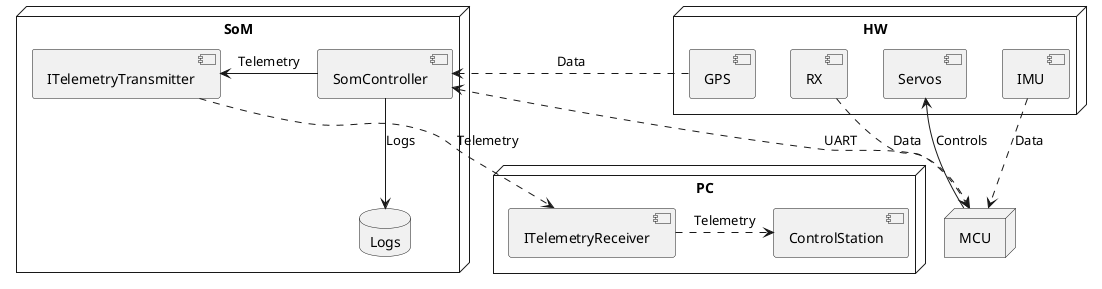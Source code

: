 @startuml

node "HW" {
  [Servos]
  [IMU]
  [RX]
  [GPS]
}

node "MCU" {
}

node "SoM" {
  [ITelemetryTransmitter]
  [SomController]
  database "Logs" {
  }
}

node "PC" {
  [ITelemetryReceiver]
  [ControlStation]
}

MCU --> [Servos] : Controls
[IMU] ..> MCU : Data
[RX] ..> MCU : Data
[GPS] ..> [SomController] : Data

[SomController] <..> MCU : UART
[SomController] --> Logs : Logs
[SomController] -> [ITelemetryTransmitter] : Telemetry

[ITelemetryTransmitter] ..> [ITelemetryReceiver] : Telemetry
[ITelemetryReceiver] .> [ControlStation] : Telemetry